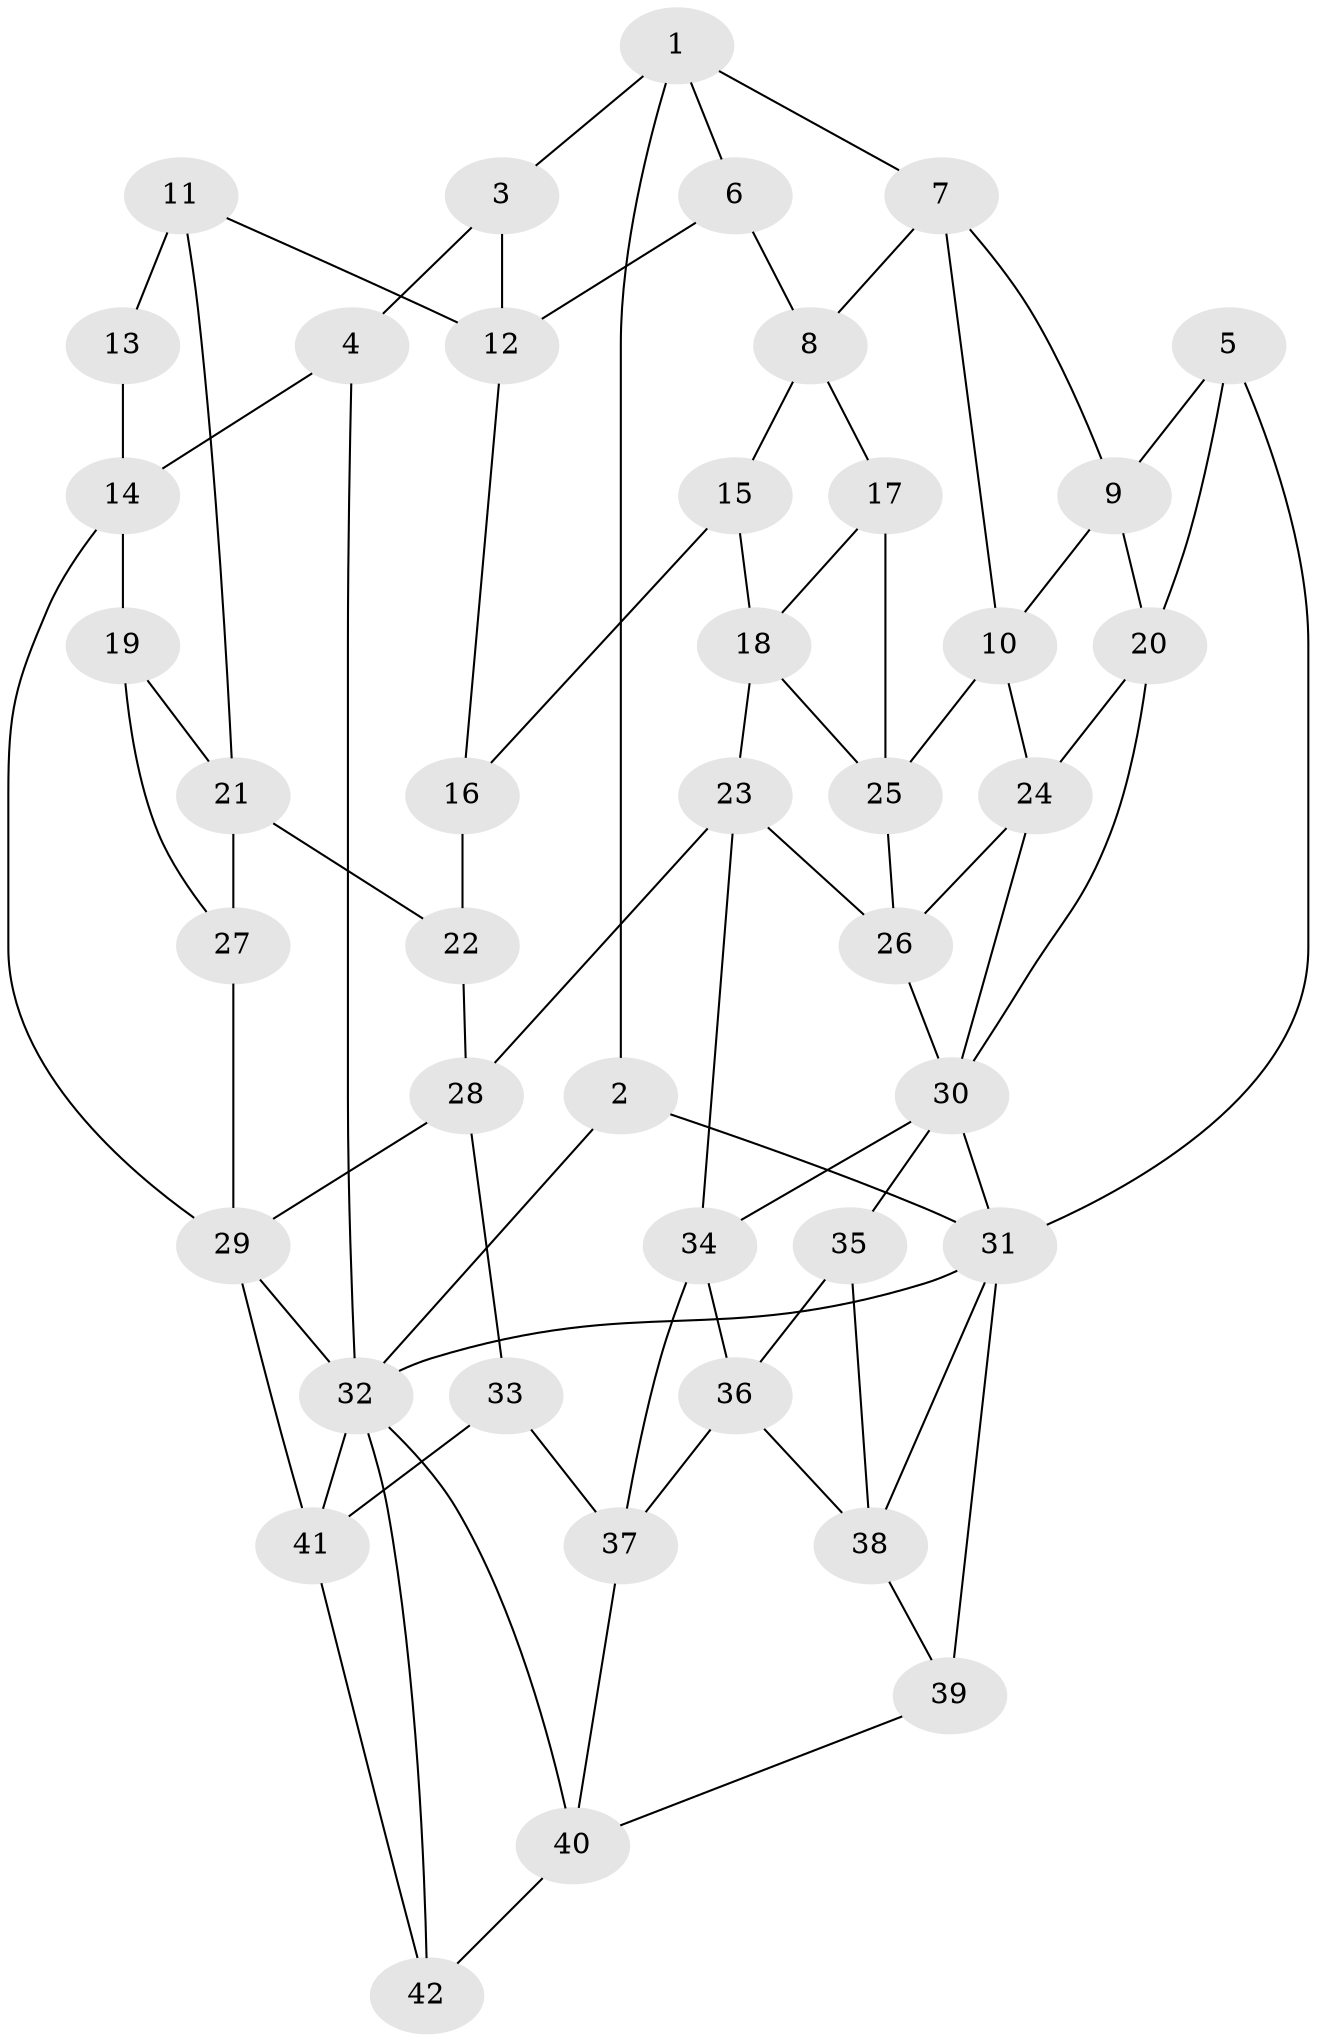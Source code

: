 // original degree distribution, {3: 0.03571428571428571, 4: 0.20238095238095238, 6: 0.20238095238095238, 5: 0.5595238095238095}
// Generated by graph-tools (version 1.1) at 2025/27/03/09/25 03:27:10]
// undirected, 42 vertices, 79 edges
graph export_dot {
graph [start="1"]
  node [color=gray90,style=filled];
  1;
  2;
  3;
  4;
  5;
  6;
  7;
  8;
  9;
  10;
  11;
  12;
  13;
  14;
  15;
  16;
  17;
  18;
  19;
  20;
  21;
  22;
  23;
  24;
  25;
  26;
  27;
  28;
  29;
  30;
  31;
  32;
  33;
  34;
  35;
  36;
  37;
  38;
  39;
  40;
  41;
  42;
  1 -- 2 [weight=1.0];
  1 -- 3 [weight=1.0];
  1 -- 6 [weight=1.0];
  1 -- 7 [weight=1.0];
  2 -- 31 [weight=1.0];
  2 -- 32 [weight=1.0];
  3 -- 4 [weight=1.0];
  3 -- 12 [weight=1.0];
  4 -- 14 [weight=1.0];
  4 -- 32 [weight=1.0];
  5 -- 9 [weight=1.0];
  5 -- 20 [weight=1.0];
  5 -- 31 [weight=1.0];
  6 -- 8 [weight=1.0];
  6 -- 12 [weight=1.0];
  7 -- 8 [weight=1.0];
  7 -- 9 [weight=1.0];
  7 -- 10 [weight=1.0];
  8 -- 15 [weight=1.0];
  8 -- 17 [weight=1.0];
  9 -- 10 [weight=1.0];
  9 -- 20 [weight=1.0];
  10 -- 24 [weight=1.0];
  10 -- 25 [weight=1.0];
  11 -- 12 [weight=1.0];
  11 -- 13 [weight=2.0];
  11 -- 21 [weight=1.0];
  12 -- 16 [weight=1.0];
  13 -- 14 [weight=1.0];
  14 -- 19 [weight=1.0];
  14 -- 29 [weight=1.0];
  15 -- 16 [weight=1.0];
  15 -- 18 [weight=1.0];
  16 -- 22 [weight=2.0];
  17 -- 18 [weight=1.0];
  17 -- 25 [weight=1.0];
  18 -- 23 [weight=1.0];
  18 -- 25 [weight=1.0];
  19 -- 21 [weight=1.0];
  19 -- 27 [weight=1.0];
  20 -- 24 [weight=1.0];
  20 -- 30 [weight=1.0];
  21 -- 22 [weight=1.0];
  21 -- 27 [weight=1.0];
  22 -- 28 [weight=1.0];
  23 -- 26 [weight=1.0];
  23 -- 28 [weight=1.0];
  23 -- 34 [weight=1.0];
  24 -- 26 [weight=1.0];
  24 -- 30 [weight=1.0];
  25 -- 26 [weight=1.0];
  26 -- 30 [weight=1.0];
  27 -- 29 [weight=2.0];
  28 -- 29 [weight=1.0];
  28 -- 33 [weight=1.0];
  29 -- 32 [weight=1.0];
  29 -- 41 [weight=1.0];
  30 -- 31 [weight=1.0];
  30 -- 34 [weight=1.0];
  30 -- 35 [weight=1.0];
  31 -- 32 [weight=2.0];
  31 -- 38 [weight=1.0];
  31 -- 39 [weight=2.0];
  32 -- 40 [weight=1.0];
  32 -- 41 [weight=1.0];
  32 -- 42 [weight=1.0];
  33 -- 37 [weight=1.0];
  33 -- 41 [weight=1.0];
  34 -- 36 [weight=1.0];
  34 -- 37 [weight=1.0];
  35 -- 36 [weight=1.0];
  35 -- 38 [weight=1.0];
  36 -- 37 [weight=1.0];
  36 -- 38 [weight=1.0];
  37 -- 40 [weight=1.0];
  38 -- 39 [weight=1.0];
  39 -- 40 [weight=1.0];
  40 -- 42 [weight=1.0];
  41 -- 42 [weight=1.0];
}
